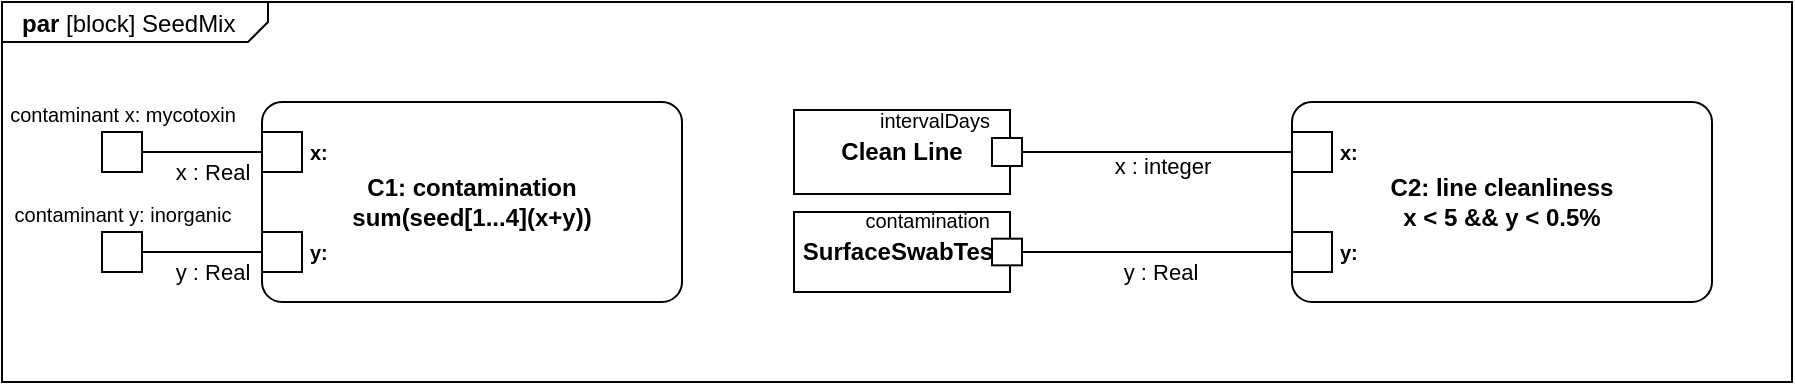 <mxfile version="20.2.3" type="device"><diagram id="2Q2RPA_Fx0iCzWGz9Lfv" name="Page-1"><mxGraphModel dx="1318" dy="850" grid="1" gridSize="10" guides="1" tooltips="1" connect="1" arrows="1" fold="1" page="1" pageScale="1" pageWidth="1169" pageHeight="827" math="0" shadow="0"><root><mxCell id="0"/><mxCell id="1" parent="0"/><mxCell id="R8utckTXOrOk7I_lDAv4-4" value="&lt;p style=&quot;margin:0px;margin-top:4px;margin-left:10px;text-align:left;&quot;&gt;&lt;b&gt;par&lt;/b&gt;   [block] SeedMix&lt;/p&gt;" style="html=1;shape=mxgraph.sysml.package;labelX=133;align=left;spacingLeft=10;overflow=fill;whiteSpace=wrap;strokeWidth=1;recursiveResize=0;" parent="1" vertex="1"><mxGeometry x="240" y="180" width="895" height="190" as="geometry"/></mxCell><mxCell id="R8utckTXOrOk7I_lDAv4-5" value="C1: contamination&lt;br&gt;sum(seed[1...4](x+y))" style="strokeColor=inherit;fillColor=inherit;gradientColor=inherit;html=1;shape=mxgraph.sysml.paramDgm;fontStyle=1;whiteSpace=wrap;align=center;" parent="R8utckTXOrOk7I_lDAv4-4" vertex="1"><mxGeometry x="130" y="50" width="210" height="100" as="geometry"/></mxCell><mxCell id="R8utckTXOrOk7I_lDAv4-6" value="x:" style="html=1;resizable=0;align=left;verticalAlign=middle;labelPosition=left;verticalLabelPosition=middle;labelBackgroundColor=none;fontSize=10;spacingLeft=22;fontStyle=1;" parent="R8utckTXOrOk7I_lDAv4-5" connectable="0" vertex="1"><mxGeometry y="25" as="geometry"/></mxCell><mxCell id="R8utckTXOrOk7I_lDAv4-7" value="y:" style="html=1;resizable=0;align=left;verticalAlign=middle;labelPosition=left;verticalLabelPosition=middle;labelBackgroundColor=none;fontSize=10;spacingLeft=22;fontStyle=1;" parent="R8utckTXOrOk7I_lDAv4-5" connectable="0" vertex="1"><mxGeometry y="75" as="geometry"/></mxCell><mxCell id="R8utckTXOrOk7I_lDAv4-8" value="contaminant x: mycotoxin" style="strokeColor=inherit;fillColor=inherit;gradientColor=inherit;shape=rect;html=1;fontSize=10;verticalLabelPosition=top;verticalAlign=bottom;" parent="R8utckTXOrOk7I_lDAv4-4" vertex="1"><mxGeometry x="50" y="65" width="20" height="20" as="geometry"/></mxCell><mxCell id="R8utckTXOrOk7I_lDAv4-9" value="contaminant y: inorganic" style="strokeColor=inherit;fillColor=inherit;gradientColor=inherit;shape=rect;html=1;fontSize=10;verticalLabelPosition=top;verticalAlign=bottom;" parent="R8utckTXOrOk7I_lDAv4-4" vertex="1"><mxGeometry x="50" y="115" width="20" height="20" as="geometry"/></mxCell><mxCell id="R8utckTXOrOk7I_lDAv4-10" value="" style="strokeColor=inherit;fillColor=inherit;gradientColor=inherit;endArrow=none;html=1;edgeStyle=none;exitY=0.25;exitX=0;entryY=0.5;entryX=1;rounded=0;" parent="R8utckTXOrOk7I_lDAv4-4" source="R8utckTXOrOk7I_lDAv4-5" target="R8utckTXOrOk7I_lDAv4-8" edge="1"><mxGeometry x="1" relative="1" as="geometry"/></mxCell><mxCell id="R8utckTXOrOk7I_lDAv4-12" value="x : Real" style="edgeLabel;html=1;align=center;verticalAlign=middle;resizable=0;points=[];" parent="R8utckTXOrOk7I_lDAv4-10" vertex="1" connectable="0"><mxGeometry x="0.367" relative="1" as="geometry"><mxPoint x="16" y="10" as="offset"/></mxGeometry></mxCell><mxCell id="R8utckTXOrOk7I_lDAv4-11" value="" style="strokeColor=inherit;fillColor=inherit;gradientColor=inherit;endArrow=none;html=1;edgeStyle=none;exitY=0.75;exitX=0;entryY=0.5;entryX=1;rounded=0;" parent="R8utckTXOrOk7I_lDAv4-4" source="R8utckTXOrOk7I_lDAv4-5" target="R8utckTXOrOk7I_lDAv4-9" edge="1"><mxGeometry x="1" relative="1" as="geometry"/></mxCell><mxCell id="R8utckTXOrOk7I_lDAv4-13" value="y : Real" style="edgeLabel;html=1;align=center;verticalAlign=middle;resizable=0;points=[];" parent="R8utckTXOrOk7I_lDAv4-11" vertex="1" connectable="0"><mxGeometry x="0.1" y="1" relative="1" as="geometry"><mxPoint x="8" y="9" as="offset"/></mxGeometry></mxCell><mxCell id="AlWXmPYLOiknHX2JF0L6-1" value="C2: line cleanliness&lt;br&gt;x &amp;lt; 5 &amp;amp;&amp;amp; y &amp;lt; 0.5%" style="strokeColor=inherit;fillColor=inherit;gradientColor=inherit;html=1;shape=mxgraph.sysml.paramDgm;fontStyle=1;whiteSpace=wrap;align=center;" vertex="1" parent="R8utckTXOrOk7I_lDAv4-4"><mxGeometry x="645" y="50" width="210" height="100" as="geometry"/></mxCell><mxCell id="AlWXmPYLOiknHX2JF0L6-2" value="x:" style="html=1;resizable=0;align=left;verticalAlign=middle;labelPosition=left;verticalLabelPosition=middle;labelBackgroundColor=none;fontSize=10;spacingLeft=22;fontStyle=1;" connectable="0" vertex="1" parent="AlWXmPYLOiknHX2JF0L6-1"><mxGeometry y="25" as="geometry"/></mxCell><mxCell id="AlWXmPYLOiknHX2JF0L6-3" value="y:" style="html=1;resizable=0;align=left;verticalAlign=middle;labelPosition=left;verticalLabelPosition=middle;labelBackgroundColor=none;fontSize=10;spacingLeft=22;fontStyle=1;" connectable="0" vertex="1" parent="AlWXmPYLOiknHX2JF0L6-1"><mxGeometry y="75" as="geometry"/></mxCell><mxCell id="AlWXmPYLOiknHX2JF0L6-6" value="" style="strokeColor=inherit;fillColor=inherit;gradientColor=inherit;endArrow=none;html=1;edgeStyle=none;exitY=0.25;exitX=0;rounded=0;" edge="1" parent="R8utckTXOrOk7I_lDAv4-4" source="AlWXmPYLOiknHX2JF0L6-1" target="AlWXmPYLOiknHX2JF0L6-33"><mxGeometry x="1" relative="1" as="geometry"><mxPoint x="585" y="75" as="targetPoint"/></mxGeometry></mxCell><mxCell id="AlWXmPYLOiknHX2JF0L6-7" value="x : integer" style="edgeLabel;html=1;align=center;verticalAlign=middle;resizable=0;points=[];" vertex="1" connectable="0" parent="AlWXmPYLOiknHX2JF0L6-6"><mxGeometry x="0.367" relative="1" as="geometry"><mxPoint x="27" y="7" as="offset"/></mxGeometry></mxCell><mxCell id="AlWXmPYLOiknHX2JF0L6-8" value="" style="strokeColor=inherit;fillColor=inherit;gradientColor=inherit;endArrow=none;html=1;edgeStyle=none;exitY=0.75;exitX=0;rounded=0;" edge="1" parent="R8utckTXOrOk7I_lDAv4-4" source="AlWXmPYLOiknHX2JF0L6-1" target="AlWXmPYLOiknHX2JF0L6-37"><mxGeometry x="1" relative="1" as="geometry"><mxPoint x="585" y="125" as="targetPoint"/></mxGeometry></mxCell><mxCell id="AlWXmPYLOiknHX2JF0L6-9" value="y : Real" style="edgeLabel;html=1;align=center;verticalAlign=middle;resizable=0;points=[];" vertex="1" connectable="0" parent="AlWXmPYLOiknHX2JF0L6-8"><mxGeometry x="0.1" y="1" relative="1" as="geometry"><mxPoint x="8" y="9" as="offset"/></mxGeometry></mxCell><mxCell id="AlWXmPYLOiknHX2JF0L6-32" value="Clean Line" style="html=1;shape=mxgraph.sysml.port1;fontStyle=1;whiteSpace=wrap;align=center;flipH=1;" vertex="1" parent="R8utckTXOrOk7I_lDAv4-4"><mxGeometry x="390" y="54" width="120" height="42" as="geometry"/></mxCell><mxCell id="AlWXmPYLOiknHX2JF0L6-33" value="intervalDays" style="strokeColor=inherit;fillColor=inherit;gradientColor=inherit;shape=rect;points=[[0,0.5,0]];html=1;resizable=1;align=right;verticalAlign=bottom;labelPosition=left;verticalLabelPosition=top;labelBackgroundColor=none;fontSize=10;paart=1;" vertex="1" parent="AlWXmPYLOiknHX2JF0L6-32"><mxGeometry x="105" y="14" width="15" height="14" as="geometry"/></mxCell><mxCell id="AlWXmPYLOiknHX2JF0L6-36" value="SurfaceSwabTest" style="html=1;shape=mxgraph.sysml.port1;fontStyle=1;whiteSpace=wrap;align=center;flipH=1;" vertex="1" parent="R8utckTXOrOk7I_lDAv4-4"><mxGeometry x="390" y="105" width="120" height="40" as="geometry"/></mxCell><mxCell id="AlWXmPYLOiknHX2JF0L6-37" value="contamination" style="strokeColor=inherit;fillColor=inherit;gradientColor=inherit;shape=rect;points=[[0,0.5,0]];html=1;resizable=1;align=right;verticalAlign=bottom;labelPosition=left;verticalLabelPosition=top;labelBackgroundColor=none;fontSize=10;paart=1;" vertex="1" parent="AlWXmPYLOiknHX2JF0L6-36"><mxGeometry x="105" y="13.333" width="15" height="13.333" as="geometry"/></mxCell></root></mxGraphModel></diagram></mxfile>